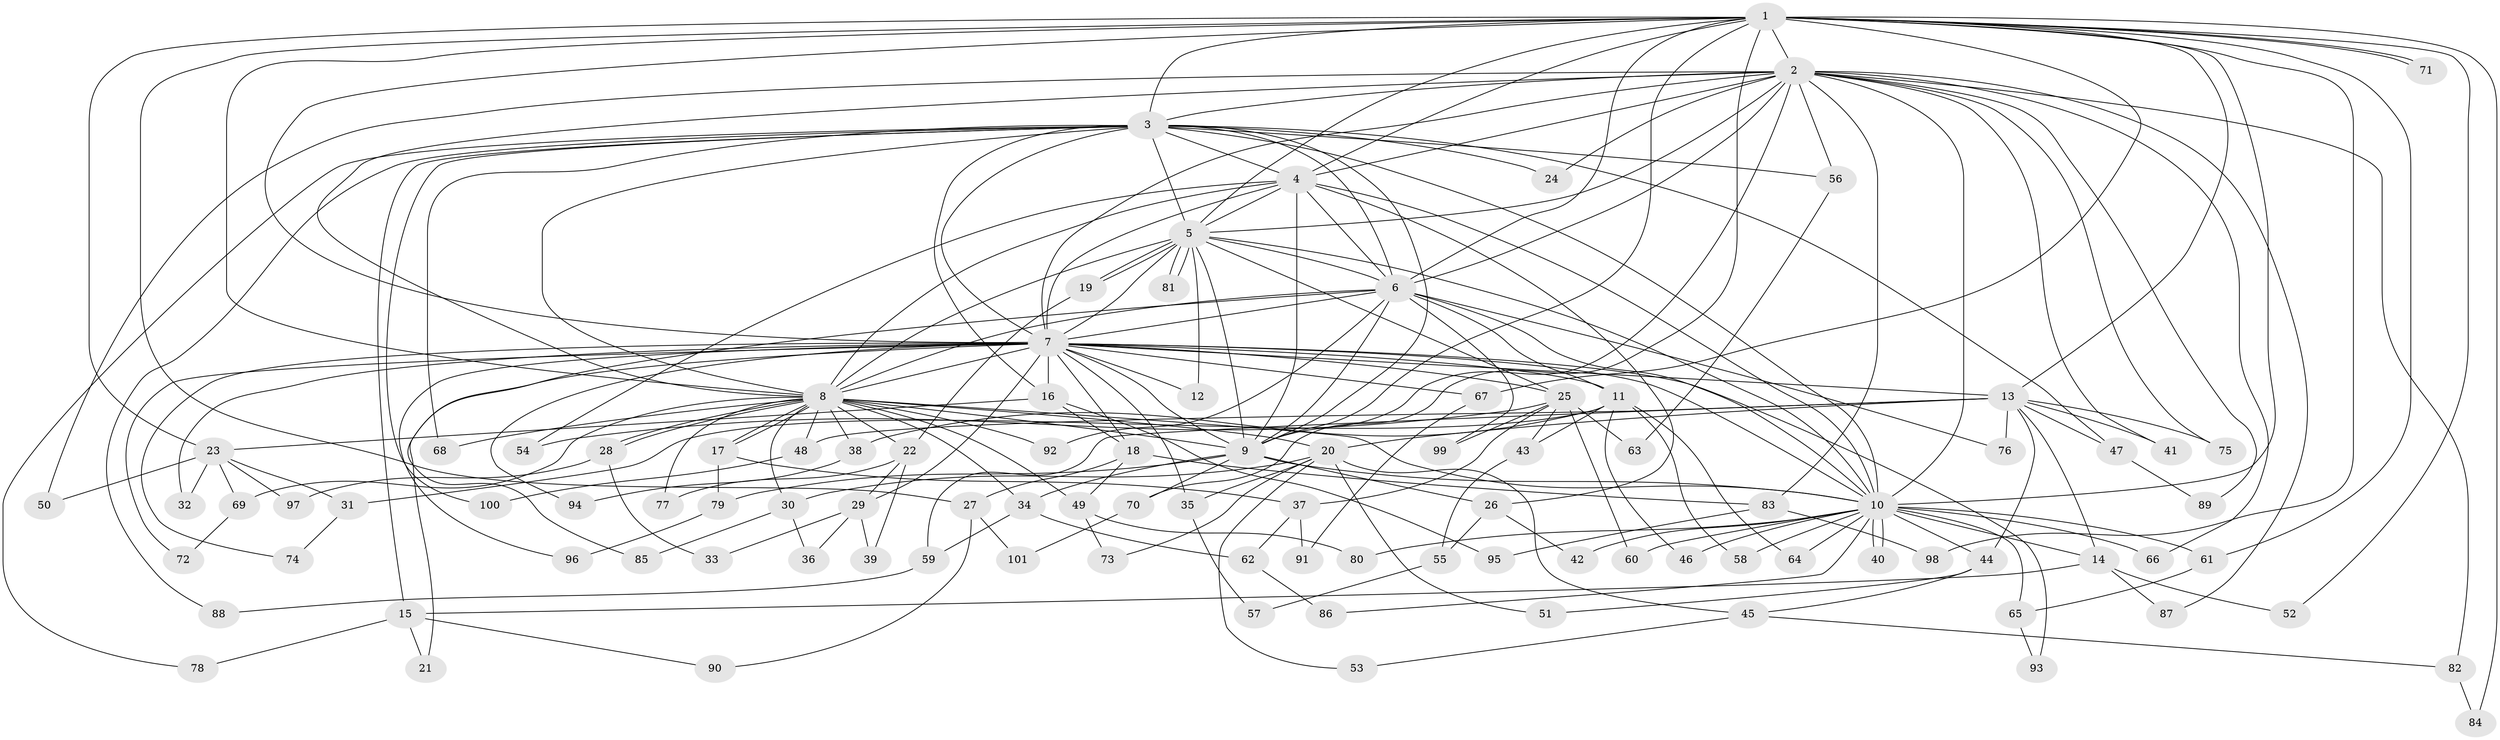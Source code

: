 // coarse degree distribution, {18: 0.013513513513513514, 24: 0.013513513513513514, 9: 0.013513513513513514, 27: 0.013513513513513514, 12: 0.013513513513513514, 22: 0.013513513513513514, 11: 0.02702702702702703, 19: 0.013513513513513514, 7: 0.02702702702702703, 1: 0.02702702702702703, 8: 0.04054054054054054, 5: 0.05405405405405406, 3: 0.17567567567567569, 2: 0.4189189189189189, 4: 0.13513513513513514}
// Generated by graph-tools (version 1.1) at 2025/41/03/06/25 10:41:36]
// undirected, 101 vertices, 227 edges
graph export_dot {
graph [start="1"]
  node [color=gray90,style=filled];
  1;
  2;
  3;
  4;
  5;
  6;
  7;
  8;
  9;
  10;
  11;
  12;
  13;
  14;
  15;
  16;
  17;
  18;
  19;
  20;
  21;
  22;
  23;
  24;
  25;
  26;
  27;
  28;
  29;
  30;
  31;
  32;
  33;
  34;
  35;
  36;
  37;
  38;
  39;
  40;
  41;
  42;
  43;
  44;
  45;
  46;
  47;
  48;
  49;
  50;
  51;
  52;
  53;
  54;
  55;
  56;
  57;
  58;
  59;
  60;
  61;
  62;
  63;
  64;
  65;
  66;
  67;
  68;
  69;
  70;
  71;
  72;
  73;
  74;
  75;
  76;
  77;
  78;
  79;
  80;
  81;
  82;
  83;
  84;
  85;
  86;
  87;
  88;
  89;
  90;
  91;
  92;
  93;
  94;
  95;
  96;
  97;
  98;
  99;
  100;
  101;
  1 -- 2;
  1 -- 3;
  1 -- 4;
  1 -- 5;
  1 -- 6;
  1 -- 7;
  1 -- 8;
  1 -- 9;
  1 -- 10;
  1 -- 13;
  1 -- 23;
  1 -- 27;
  1 -- 52;
  1 -- 61;
  1 -- 67;
  1 -- 70;
  1 -- 71;
  1 -- 71;
  1 -- 84;
  1 -- 98;
  2 -- 3;
  2 -- 4;
  2 -- 5;
  2 -- 6;
  2 -- 7;
  2 -- 8;
  2 -- 9;
  2 -- 10;
  2 -- 24;
  2 -- 41;
  2 -- 50;
  2 -- 56;
  2 -- 66;
  2 -- 75;
  2 -- 82;
  2 -- 83;
  2 -- 87;
  2 -- 89;
  3 -- 4;
  3 -- 5;
  3 -- 6;
  3 -- 7;
  3 -- 8;
  3 -- 9;
  3 -- 10;
  3 -- 15;
  3 -- 16;
  3 -- 24;
  3 -- 47;
  3 -- 56;
  3 -- 68;
  3 -- 78;
  3 -- 88;
  3 -- 100;
  4 -- 5;
  4 -- 6;
  4 -- 7;
  4 -- 8;
  4 -- 9;
  4 -- 10;
  4 -- 26;
  4 -- 54;
  5 -- 6;
  5 -- 7;
  5 -- 8;
  5 -- 9;
  5 -- 10;
  5 -- 12;
  5 -- 19;
  5 -- 19;
  5 -- 25;
  5 -- 81;
  5 -- 81;
  6 -- 7;
  6 -- 8;
  6 -- 9;
  6 -- 10;
  6 -- 11;
  6 -- 21;
  6 -- 76;
  6 -- 92;
  6 -- 99;
  7 -- 8;
  7 -- 9;
  7 -- 10;
  7 -- 11;
  7 -- 12;
  7 -- 13;
  7 -- 16;
  7 -- 18;
  7 -- 25;
  7 -- 29;
  7 -- 32;
  7 -- 35;
  7 -- 67;
  7 -- 72;
  7 -- 74;
  7 -- 85;
  7 -- 93;
  7 -- 94;
  7 -- 96;
  8 -- 9;
  8 -- 10;
  8 -- 17;
  8 -- 17;
  8 -- 20;
  8 -- 22;
  8 -- 28;
  8 -- 28;
  8 -- 30;
  8 -- 34;
  8 -- 38;
  8 -- 48;
  8 -- 49;
  8 -- 68;
  8 -- 69;
  8 -- 77;
  8 -- 92;
  9 -- 10;
  9 -- 26;
  9 -- 34;
  9 -- 70;
  9 -- 79;
  10 -- 14;
  10 -- 40;
  10 -- 40;
  10 -- 42;
  10 -- 44;
  10 -- 46;
  10 -- 58;
  10 -- 60;
  10 -- 61;
  10 -- 64;
  10 -- 65;
  10 -- 66;
  10 -- 80;
  10 -- 86;
  11 -- 31;
  11 -- 38;
  11 -- 43;
  11 -- 46;
  11 -- 58;
  11 -- 64;
  13 -- 14;
  13 -- 20;
  13 -- 41;
  13 -- 44;
  13 -- 47;
  13 -- 48;
  13 -- 59;
  13 -- 75;
  13 -- 76;
  14 -- 15;
  14 -- 52;
  14 -- 87;
  15 -- 21;
  15 -- 78;
  15 -- 90;
  16 -- 18;
  16 -- 23;
  16 -- 95;
  17 -- 37;
  17 -- 79;
  18 -- 27;
  18 -- 49;
  18 -- 83;
  19 -- 22;
  20 -- 30;
  20 -- 35;
  20 -- 45;
  20 -- 51;
  20 -- 53;
  20 -- 73;
  22 -- 29;
  22 -- 39;
  22 -- 77;
  23 -- 31;
  23 -- 32;
  23 -- 50;
  23 -- 69;
  23 -- 97;
  25 -- 37;
  25 -- 43;
  25 -- 54;
  25 -- 60;
  25 -- 63;
  25 -- 99;
  26 -- 42;
  26 -- 55;
  27 -- 90;
  27 -- 101;
  28 -- 33;
  28 -- 97;
  29 -- 33;
  29 -- 36;
  29 -- 39;
  30 -- 36;
  30 -- 85;
  31 -- 74;
  34 -- 59;
  34 -- 62;
  35 -- 57;
  37 -- 62;
  37 -- 91;
  38 -- 94;
  43 -- 55;
  44 -- 45;
  44 -- 51;
  45 -- 53;
  45 -- 82;
  47 -- 89;
  48 -- 100;
  49 -- 73;
  49 -- 80;
  55 -- 57;
  56 -- 63;
  59 -- 88;
  61 -- 65;
  62 -- 86;
  65 -- 93;
  67 -- 91;
  69 -- 72;
  70 -- 101;
  79 -- 96;
  82 -- 84;
  83 -- 95;
  83 -- 98;
}
